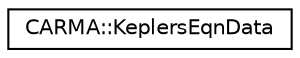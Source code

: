 digraph "Graphical Class Hierarchy"
{
  edge [fontname="Helvetica",fontsize="10",labelfontname="Helvetica",labelfontsize="10"];
  node [fontname="Helvetica",fontsize="10",shape=record];
  rankdir="LR";
  Node1 [label="CARMA::KeplersEqnData",height=0.2,width=0.4,color="black", fillcolor="white", style="filled",URL="$struct_c_a_r_m_a_1_1_keplers_eqn_data.html"];
}
